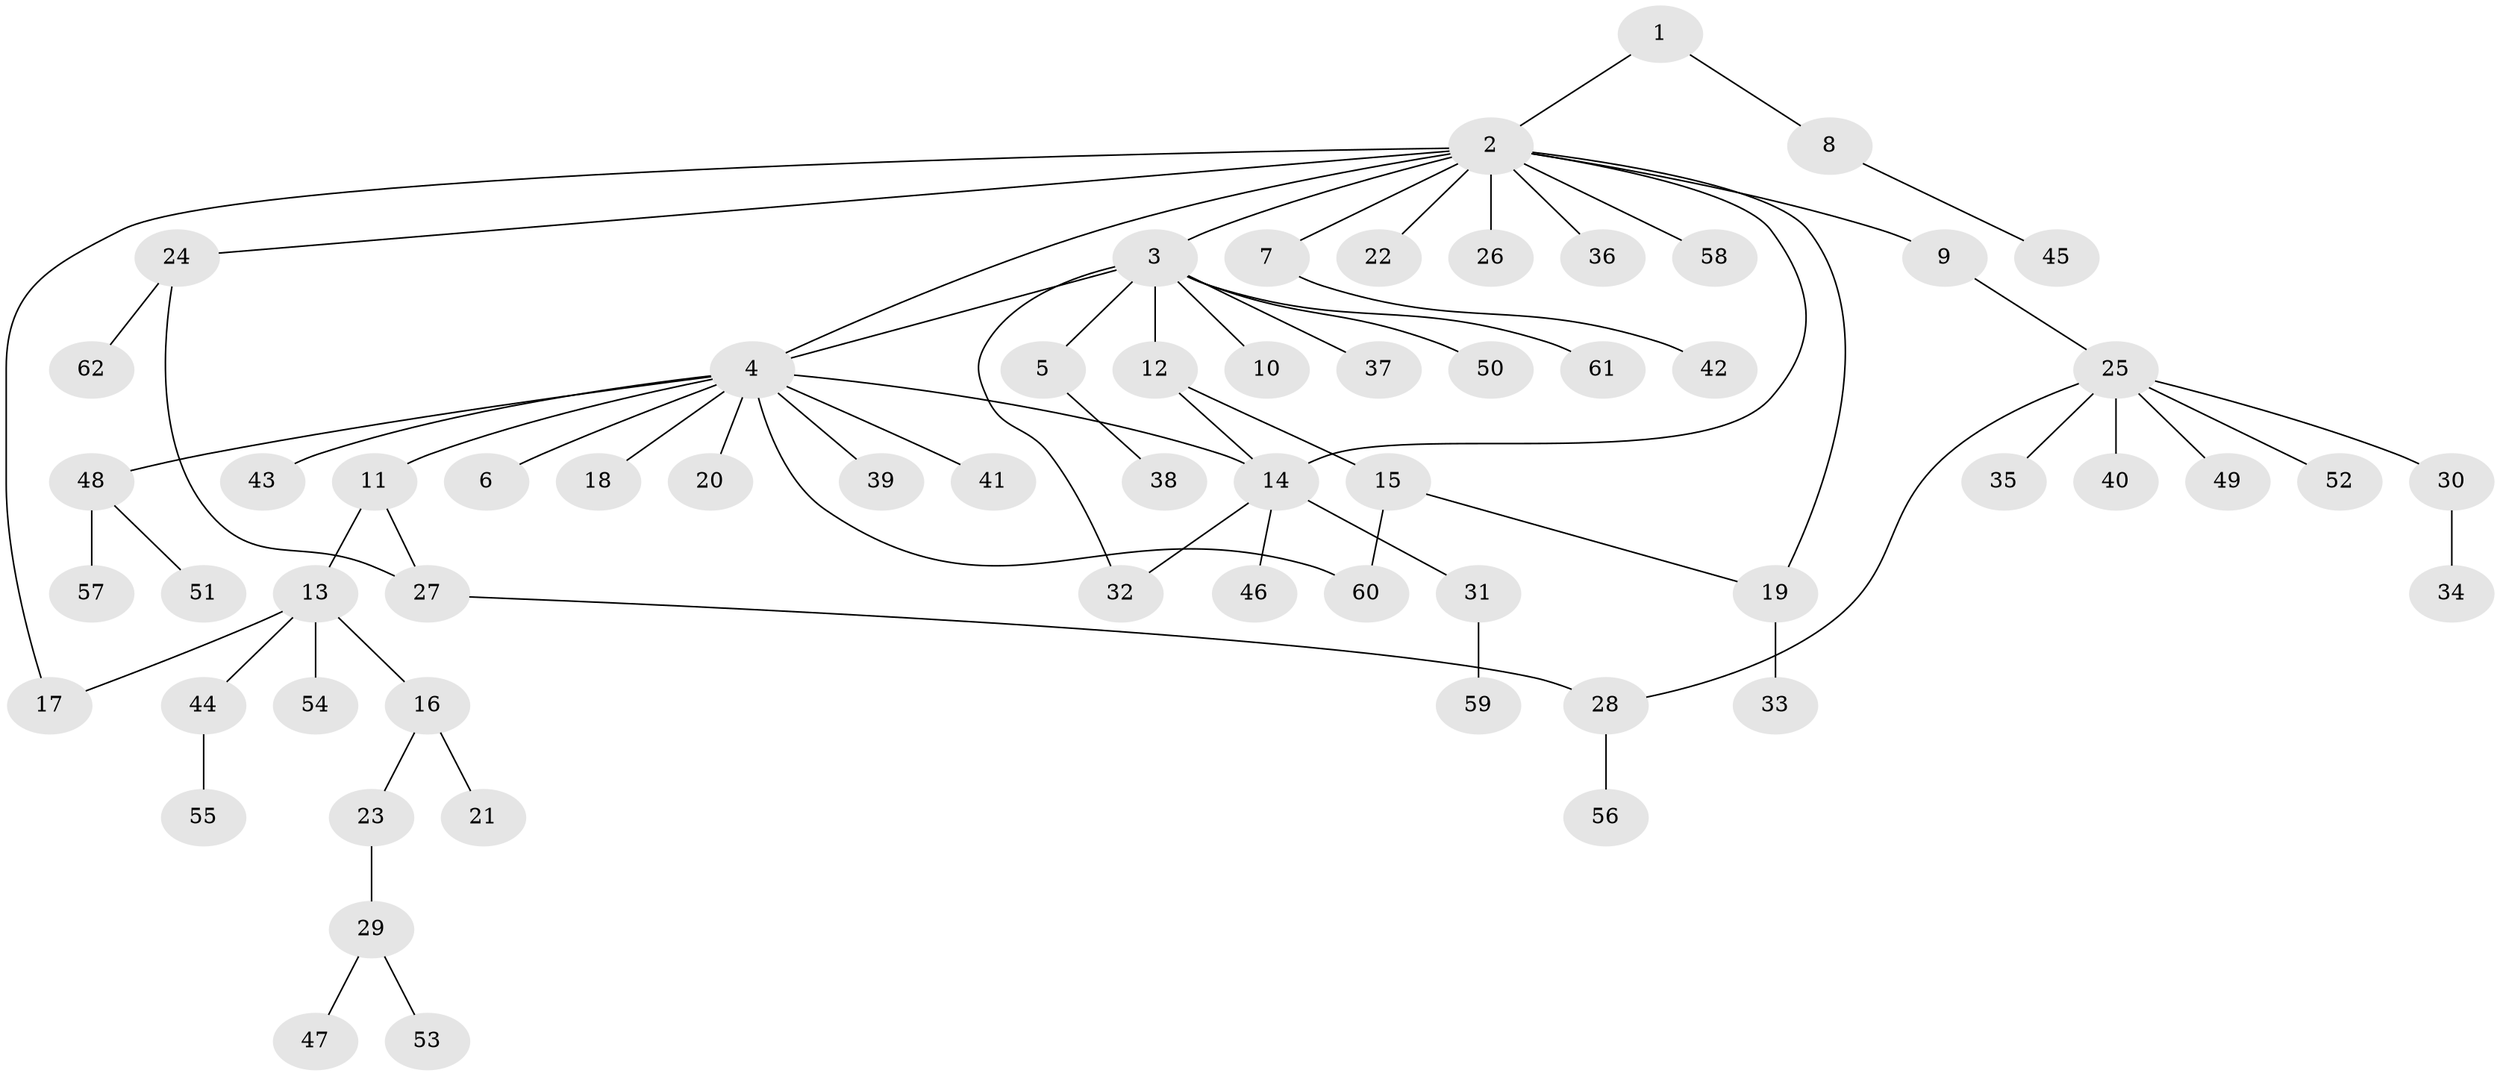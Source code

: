 // coarse degree distribution, {2: 0.17777777777777778, 14: 0.022222222222222223, 8: 0.022222222222222223, 11: 0.022222222222222223, 1: 0.6, 3: 0.044444444444444446, 4: 0.044444444444444446, 5: 0.044444444444444446, 6: 0.022222222222222223}
// Generated by graph-tools (version 1.1) at 2025/23/03/03/25 07:23:52]
// undirected, 62 vertices, 70 edges
graph export_dot {
graph [start="1"]
  node [color=gray90,style=filled];
  1;
  2;
  3;
  4;
  5;
  6;
  7;
  8;
  9;
  10;
  11;
  12;
  13;
  14;
  15;
  16;
  17;
  18;
  19;
  20;
  21;
  22;
  23;
  24;
  25;
  26;
  27;
  28;
  29;
  30;
  31;
  32;
  33;
  34;
  35;
  36;
  37;
  38;
  39;
  40;
  41;
  42;
  43;
  44;
  45;
  46;
  47;
  48;
  49;
  50;
  51;
  52;
  53;
  54;
  55;
  56;
  57;
  58;
  59;
  60;
  61;
  62;
  1 -- 2;
  1 -- 8;
  2 -- 3;
  2 -- 4;
  2 -- 7;
  2 -- 9;
  2 -- 14;
  2 -- 17;
  2 -- 19;
  2 -- 22;
  2 -- 24;
  2 -- 26;
  2 -- 36;
  2 -- 58;
  3 -- 4;
  3 -- 5;
  3 -- 10;
  3 -- 12;
  3 -- 32;
  3 -- 37;
  3 -- 50;
  3 -- 61;
  4 -- 6;
  4 -- 11;
  4 -- 14;
  4 -- 18;
  4 -- 20;
  4 -- 39;
  4 -- 41;
  4 -- 43;
  4 -- 48;
  4 -- 60;
  5 -- 38;
  7 -- 42;
  8 -- 45;
  9 -- 25;
  11 -- 13;
  11 -- 27;
  12 -- 14;
  12 -- 15;
  13 -- 16;
  13 -- 17;
  13 -- 44;
  13 -- 54;
  14 -- 31;
  14 -- 32;
  14 -- 46;
  15 -- 19;
  15 -- 60;
  16 -- 21;
  16 -- 23;
  19 -- 33;
  23 -- 29;
  24 -- 27;
  24 -- 62;
  25 -- 28;
  25 -- 30;
  25 -- 35;
  25 -- 40;
  25 -- 49;
  25 -- 52;
  27 -- 28;
  28 -- 56;
  29 -- 47;
  29 -- 53;
  30 -- 34;
  31 -- 59;
  44 -- 55;
  48 -- 51;
  48 -- 57;
}
